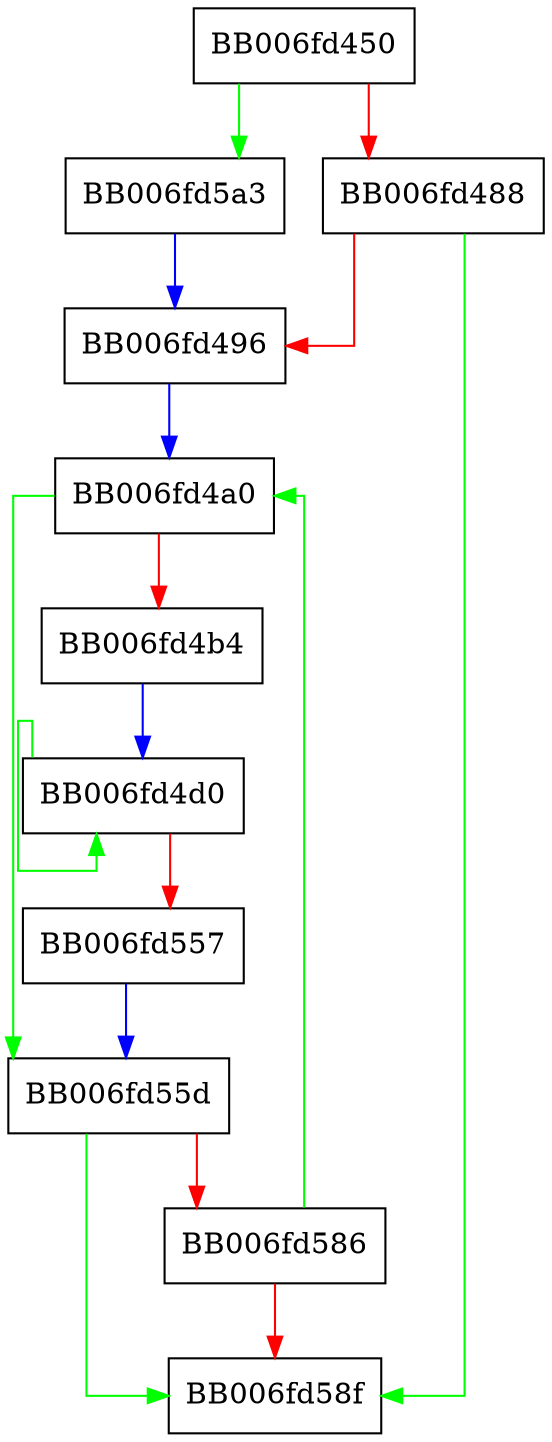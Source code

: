 digraph cipher_hw_des_cfb1_cipher {
  node [shape="box"];
  graph [splines=ortho];
  BB006fd450 -> BB006fd5a3 [color="green"];
  BB006fd450 -> BB006fd488 [color="red"];
  BB006fd488 -> BB006fd58f [color="green"];
  BB006fd488 -> BB006fd496 [color="red"];
  BB006fd496 -> BB006fd4a0 [color="blue"];
  BB006fd4a0 -> BB006fd55d [color="green"];
  BB006fd4a0 -> BB006fd4b4 [color="red"];
  BB006fd4b4 -> BB006fd4d0 [color="blue"];
  BB006fd4d0 -> BB006fd4d0 [color="green"];
  BB006fd4d0 -> BB006fd557 [color="red"];
  BB006fd557 -> BB006fd55d [color="blue"];
  BB006fd55d -> BB006fd58f [color="green"];
  BB006fd55d -> BB006fd586 [color="red"];
  BB006fd586 -> BB006fd4a0 [color="green"];
  BB006fd586 -> BB006fd58f [color="red"];
  BB006fd5a3 -> BB006fd496 [color="blue"];
}